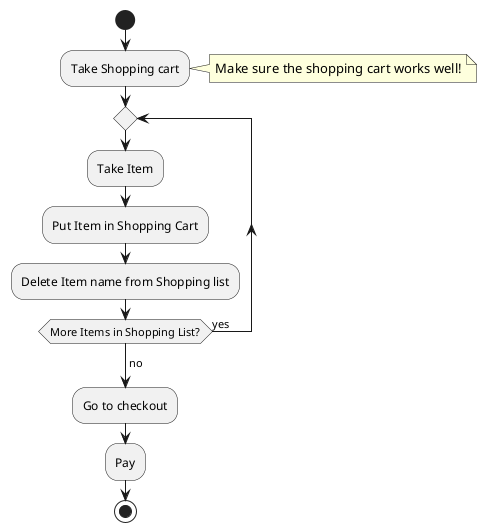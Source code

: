 @startuml
start
:Take Shopping cart;
note right
    Make sure the shopping cart works well!
end note
repeat
    :Take Item;
    :Put Item in Shopping Cart;
    :Delete Item name from Shopping list;
repeat while (More Items in Shopping List?) is (yes)
-> no;
:Go to checkout;
:Pay;
stop
@enduml
